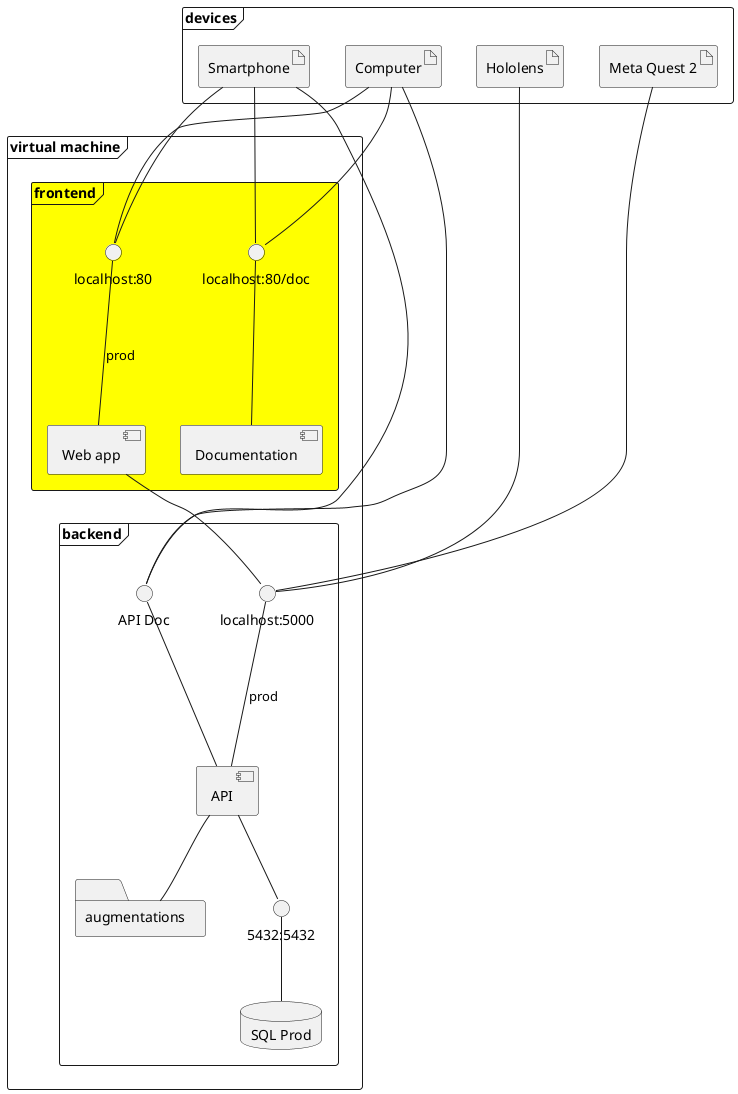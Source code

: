 @startuml
frame devices {
    artifact AR[
        Hololens
    ]
    artifact VR [
        Meta Quest 2
    ]
    artifact Smartphone
    artifact Computer
}

frame "virtual machine" {
    
    frame frontend #Yellow {
        ' interface "localhost:81" as HTTP81
        interface "localhost:80" as HTTP80
        interface "localhost:80/doc" as HTTP80Doc
        component webApp [
            Web app
            ]
        component Doc [
            Documentation
            ]
    }
    
    frame backend  {
        interface "localhost:5000" as routesProd
        ' interface "localhost:5001" as routesDev
        interface "API Doc" as routesDoc
        component API
        folder augmentations
        ' database "SQL Dev" as SQLdev
        database "SQL Prod" as SQLprod
        ' interface "5431:5432" as sqlPortDev
        interface "5432:5432" as sqlPortProd
    }
}

API -up-- routesProd :prod
' API -up-- routesDev :dev
Smartphone -- HTTP80
Smartphone -- HTTP80Doc
' Smartphone -- HTTP81
Smartphone -- routesDoc
Computer -- HTTP80
' Computer -- HTTP81
Computer -- HTTP80Doc
Computer -- routesDoc
' webApp -- API
' webApp -up-- HTTP81 :dev
webApp -up-- HTTP80 :prod
webApp -- routesProd
' webApp -- routesDev
Doc -up-- HTTP80Doc
API -- augmentations
' sqlPortDev -- SQLdev
sqlPortProd -- SQLprod
' API -- sqlPortDev
API -- sqlPortProd
API -up-- routesDoc
AR -- routesProd
' AR -- routesDev
VR -- routesProd
' VR -- routesDev
@enduml